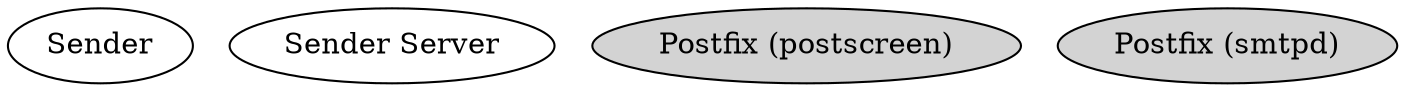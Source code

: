 



digraph inbound {#    labe!l="Flow of Inbound Mail"

    sender[label="Sender"]
    sender_server[label="Sender Server"]
    
    postfix_postscreen[label="Postfix (postscreen)", style=filled]
    postfix_smtpd[label="Postfix (smtpd)", style=filled]
    
}
